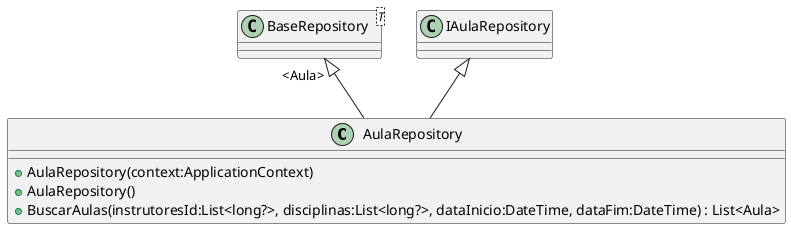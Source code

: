 @startuml
class AulaRepository {
    + AulaRepository(context:ApplicationContext)
    + AulaRepository()
    + BuscarAulas(instrutoresId:List<long?>, disciplinas:List<long?>, dataInicio:DateTime, dataFim:DateTime) : List<Aula>
}
class "BaseRepository"<T> {
}
"BaseRepository" "<Aula>" <|-- AulaRepository
IAulaRepository <|-- AulaRepository
@enduml
